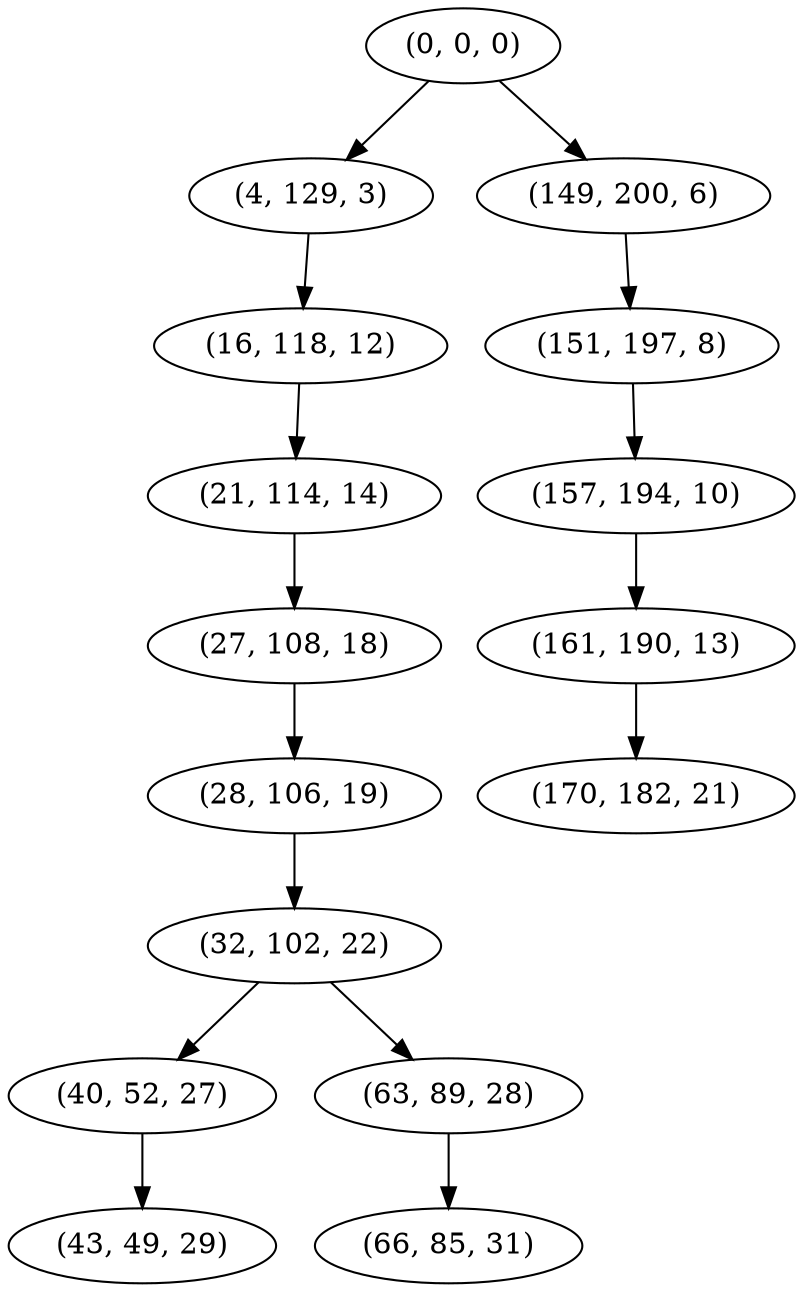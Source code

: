 digraph tree {
    "(0, 0, 0)";
    "(4, 129, 3)";
    "(16, 118, 12)";
    "(21, 114, 14)";
    "(27, 108, 18)";
    "(28, 106, 19)";
    "(32, 102, 22)";
    "(40, 52, 27)";
    "(43, 49, 29)";
    "(63, 89, 28)";
    "(66, 85, 31)";
    "(149, 200, 6)";
    "(151, 197, 8)";
    "(157, 194, 10)";
    "(161, 190, 13)";
    "(170, 182, 21)";
    "(0, 0, 0)" -> "(4, 129, 3)";
    "(0, 0, 0)" -> "(149, 200, 6)";
    "(4, 129, 3)" -> "(16, 118, 12)";
    "(16, 118, 12)" -> "(21, 114, 14)";
    "(21, 114, 14)" -> "(27, 108, 18)";
    "(27, 108, 18)" -> "(28, 106, 19)";
    "(28, 106, 19)" -> "(32, 102, 22)";
    "(32, 102, 22)" -> "(40, 52, 27)";
    "(32, 102, 22)" -> "(63, 89, 28)";
    "(40, 52, 27)" -> "(43, 49, 29)";
    "(63, 89, 28)" -> "(66, 85, 31)";
    "(149, 200, 6)" -> "(151, 197, 8)";
    "(151, 197, 8)" -> "(157, 194, 10)";
    "(157, 194, 10)" -> "(161, 190, 13)";
    "(161, 190, 13)" -> "(170, 182, 21)";
}
